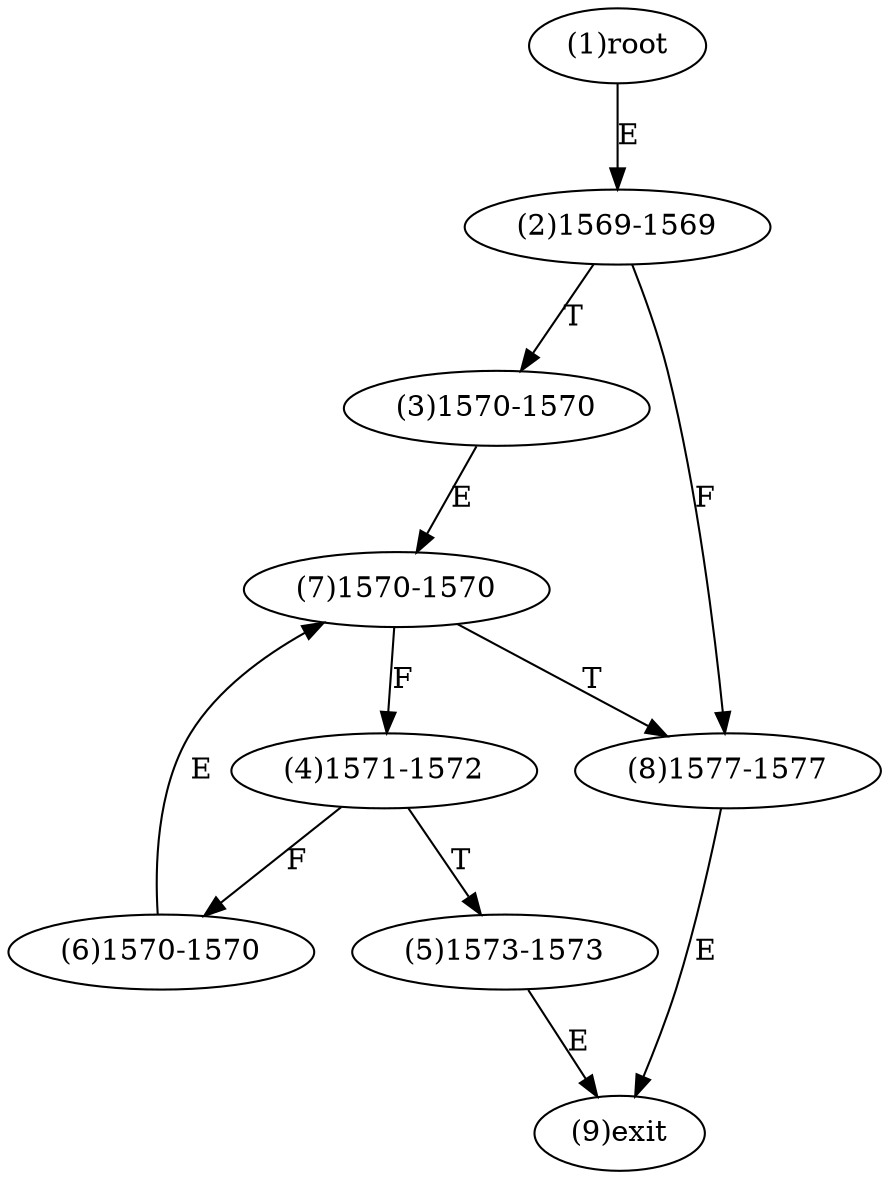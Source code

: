 digraph "" { 
1[ label="(1)root"];
2[ label="(2)1569-1569"];
3[ label="(3)1570-1570"];
4[ label="(4)1571-1572"];
5[ label="(5)1573-1573"];
6[ label="(6)1570-1570"];
7[ label="(7)1570-1570"];
8[ label="(8)1577-1577"];
9[ label="(9)exit"];
1->2[ label="E"];
2->8[ label="F"];
2->3[ label="T"];
3->7[ label="E"];
4->6[ label="F"];
4->5[ label="T"];
5->9[ label="E"];
6->7[ label="E"];
7->4[ label="F"];
7->8[ label="T"];
8->9[ label="E"];
}